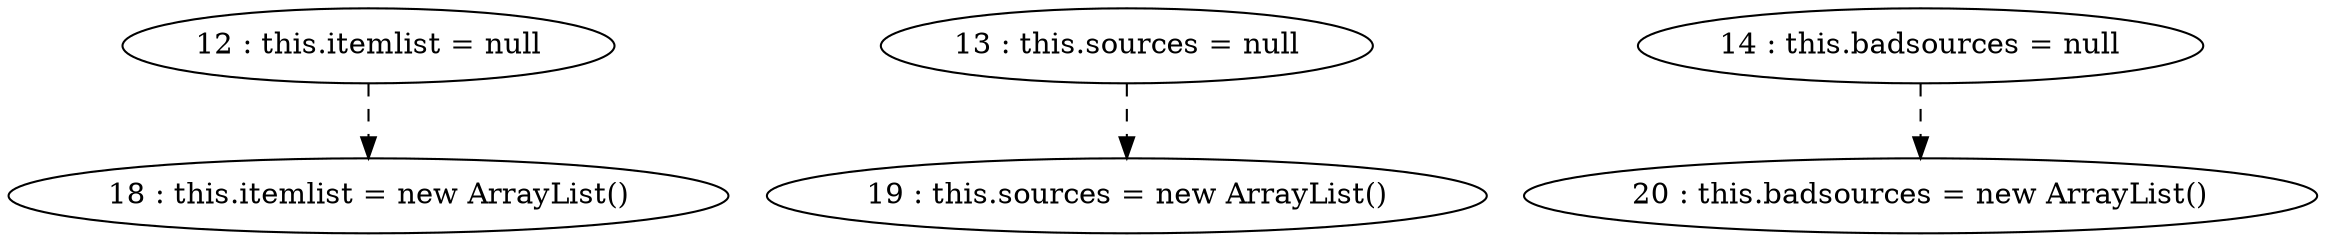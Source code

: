 digraph G {
"12 : this.itemlist = null"
"12 : this.itemlist = null" -> "18 : this.itemlist = new ArrayList()" [style=dashed]
"13 : this.sources = null"
"13 : this.sources = null" -> "19 : this.sources = new ArrayList()" [style=dashed]
"14 : this.badsources = null"
"14 : this.badsources = null" -> "20 : this.badsources = new ArrayList()" [style=dashed]
"18 : this.itemlist = new ArrayList()"
"19 : this.sources = new ArrayList()"
"20 : this.badsources = new ArrayList()"
}
